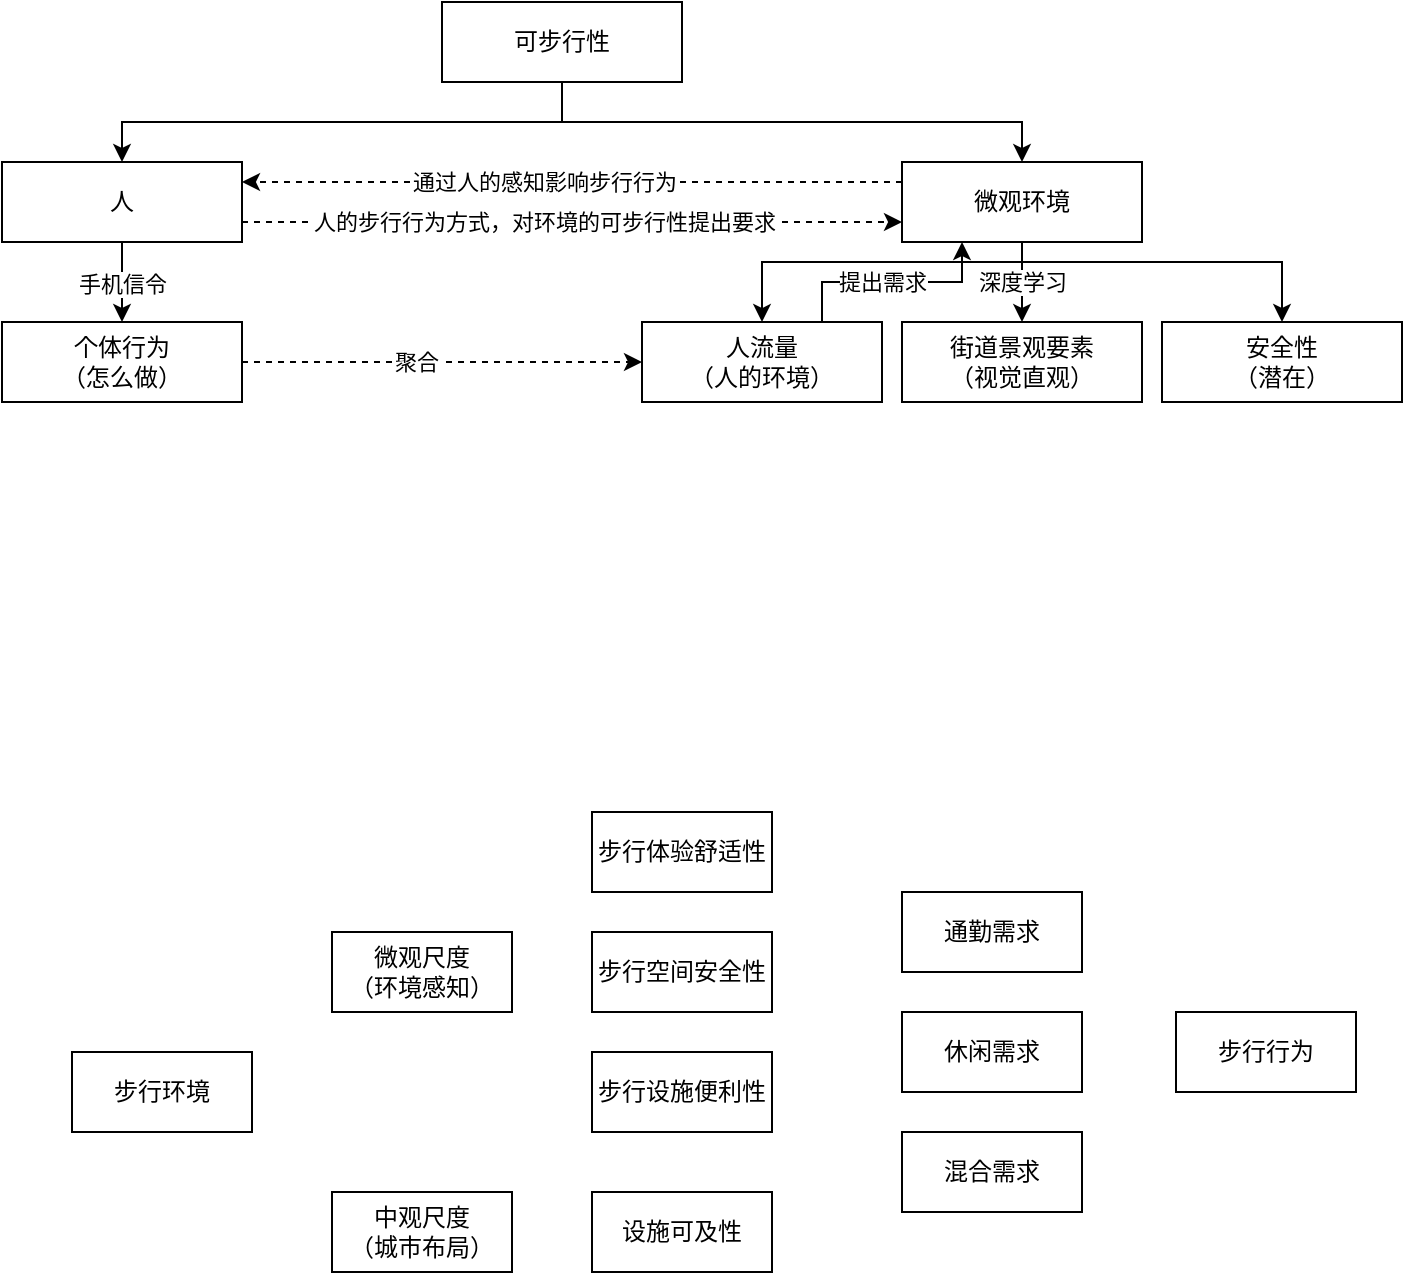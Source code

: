 <mxfile scale="3" border="0">
    <diagram id="pgQdjB_6MxnpP5sJi2TO" name="第二版（无眼动）">
        <mxGraphModel dx="1244" dy="864" grid="1" gridSize="10" guides="1" tooltips="1" connect="1" arrows="1" fold="1" page="1" pageScale="1" pageWidth="827" pageHeight="1169" math="0" shadow="0">
            <root>
                <mxCell id="ZwjYzD3s6c7qJhuftIQX-0"/>
                <mxCell id="ZwjYzD3s6c7qJhuftIQX-1" parent="ZwjYzD3s6c7qJhuftIQX-0"/>
                <mxCell id="aRVHxngxUKxycN7JN3Qj-0" style="edgeStyle=orthogonalEdgeStyle;html=1;exitX=0.5;exitY=1;exitDx=0;exitDy=0;entryX=0.5;entryY=0;entryDx=0;entryDy=0;rounded=0;" parent="ZwjYzD3s6c7qJhuftIQX-1" source="aRVHxngxUKxycN7JN3Qj-2" target="aRVHxngxUKxycN7JN3Qj-9" edge="1">
                    <mxGeometry relative="1" as="geometry"/>
                </mxCell>
                <mxCell id="aRVHxngxUKxycN7JN3Qj-1" style="edgeStyle=orthogonalEdgeStyle;html=1;exitX=0.5;exitY=1;exitDx=0;exitDy=0;entryX=0.5;entryY=0;entryDx=0;entryDy=0;rounded=0;" parent="ZwjYzD3s6c7qJhuftIQX-1" source="aRVHxngxUKxycN7JN3Qj-2" target="aRVHxngxUKxycN7JN3Qj-16" edge="1">
                    <mxGeometry relative="1" as="geometry"/>
                </mxCell>
                <mxCell id="aRVHxngxUKxycN7JN3Qj-2" value="可步行性" style="rounded=0;whiteSpace=wrap;html=1;" parent="ZwjYzD3s6c7qJhuftIQX-1" vertex="1">
                    <mxGeometry x="270" y="70" width="120" height="40" as="geometry"/>
                </mxCell>
                <mxCell id="aRVHxngxUKxycN7JN3Qj-3" style="edgeStyle=orthogonalEdgeStyle;html=1;exitX=0.5;exitY=1;exitDx=0;exitDy=0;entryX=0.5;entryY=0;entryDx=0;entryDy=0;rounded=0;" parent="ZwjYzD3s6c7qJhuftIQX-1" source="aRVHxngxUKxycN7JN3Qj-9" target="aRVHxngxUKxycN7JN3Qj-22" edge="1">
                    <mxGeometry relative="1" as="geometry"/>
                </mxCell>
                <mxCell id="aRVHxngxUKxycN7JN3Qj-4" value="手机信令" style="edgeLabel;html=1;align=center;verticalAlign=middle;resizable=0;points=[];" parent="aRVHxngxUKxycN7JN3Qj-3" vertex="1" connectable="0">
                    <mxGeometry x="0.322" y="2" relative="1" as="geometry">
                        <mxPoint x="-2" y="-6" as="offset"/>
                    </mxGeometry>
                </mxCell>
                <mxCell id="aRVHxngxUKxycN7JN3Qj-7" style="edgeStyle=orthogonalEdgeStyle;rounded=0;html=1;exitX=1;exitY=0.75;exitDx=0;exitDy=0;entryX=0;entryY=0.75;entryDx=0;entryDy=0;dashed=1;" parent="ZwjYzD3s6c7qJhuftIQX-1" source="aRVHxngxUKxycN7JN3Qj-9" target="aRVHxngxUKxycN7JN3Qj-16" edge="1">
                    <mxGeometry relative="1" as="geometry"/>
                </mxCell>
                <mxCell id="aRVHxngxUKxycN7JN3Qj-8" value="人的步行行为方式，对环境的可步行性提出要求" style="edgeLabel;html=1;align=center;verticalAlign=middle;resizable=0;points=[];" parent="aRVHxngxUKxycN7JN3Qj-7" vertex="1" connectable="0">
                    <mxGeometry x="-0.258" relative="1" as="geometry">
                        <mxPoint x="28" as="offset"/>
                    </mxGeometry>
                </mxCell>
                <mxCell id="aRVHxngxUKxycN7JN3Qj-9" value="人" style="rounded=0;whiteSpace=wrap;html=1;" parent="ZwjYzD3s6c7qJhuftIQX-1" vertex="1">
                    <mxGeometry x="50" y="150" width="120" height="40" as="geometry"/>
                </mxCell>
                <mxCell id="aRVHxngxUKxycN7JN3Qj-10" style="edgeStyle=orthogonalEdgeStyle;rounded=0;html=1;exitX=0;exitY=0.25;exitDx=0;exitDy=0;dashed=1;entryX=1;entryY=0.25;entryDx=0;entryDy=0;" parent="ZwjYzD3s6c7qJhuftIQX-1" source="aRVHxngxUKxycN7JN3Qj-16" target="aRVHxngxUKxycN7JN3Qj-9" edge="1">
                    <mxGeometry relative="1" as="geometry">
                        <Array as="points">
                            <mxPoint x="490" y="160"/>
                            <mxPoint x="490" y="160"/>
                        </Array>
                    </mxGeometry>
                </mxCell>
                <mxCell id="aRVHxngxUKxycN7JN3Qj-11" value="通过人的感知影响步行行为" style="edgeLabel;html=1;align=center;verticalAlign=middle;resizable=0;points=[];" parent="aRVHxngxUKxycN7JN3Qj-10" vertex="1" connectable="0">
                    <mxGeometry x="0.075" y="1" relative="1" as="geometry">
                        <mxPoint x="-2" y="-1" as="offset"/>
                    </mxGeometry>
                </mxCell>
                <mxCell id="aRVHxngxUKxycN7JN3Qj-12" style="edgeStyle=orthogonalEdgeStyle;rounded=0;html=1;exitX=0.5;exitY=1;exitDx=0;exitDy=0;entryX=0.5;entryY=0;entryDx=0;entryDy=0;" parent="ZwjYzD3s6c7qJhuftIQX-1" source="aRVHxngxUKxycN7JN3Qj-16" target="aRVHxngxUKxycN7JN3Qj-25" edge="1">
                    <mxGeometry relative="1" as="geometry">
                        <Array as="points">
                            <mxPoint x="560" y="200"/>
                            <mxPoint x="430" y="200"/>
                        </Array>
                    </mxGeometry>
                </mxCell>
                <mxCell id="aRVHxngxUKxycN7JN3Qj-13" style="edgeStyle=orthogonalEdgeStyle;rounded=0;html=1;exitX=0.5;exitY=1;exitDx=0;exitDy=0;entryX=0.5;entryY=0;entryDx=0;entryDy=0;" parent="ZwjYzD3s6c7qJhuftIQX-1" source="aRVHxngxUKxycN7JN3Qj-16" target="aRVHxngxUKxycN7JN3Qj-26" edge="1">
                    <mxGeometry relative="1" as="geometry">
                        <Array as="points">
                            <mxPoint x="560" y="210"/>
                            <mxPoint x="560" y="210"/>
                        </Array>
                    </mxGeometry>
                </mxCell>
                <mxCell id="aRVHxngxUKxycN7JN3Qj-14" value="深度学习" style="edgeLabel;html=1;align=center;verticalAlign=middle;resizable=0;points=[];" parent="aRVHxngxUKxycN7JN3Qj-13" vertex="1" connectable="0">
                    <mxGeometry x="-0.262" relative="1" as="geometry">
                        <mxPoint y="5" as="offset"/>
                    </mxGeometry>
                </mxCell>
                <mxCell id="aRVHxngxUKxycN7JN3Qj-15" style="edgeStyle=orthogonalEdgeStyle;rounded=0;html=1;exitX=0.5;exitY=1;exitDx=0;exitDy=0;entryX=0.5;entryY=0;entryDx=0;entryDy=0;" parent="ZwjYzD3s6c7qJhuftIQX-1" source="aRVHxngxUKxycN7JN3Qj-16" target="aRVHxngxUKxycN7JN3Qj-27" edge="1">
                    <mxGeometry relative="1" as="geometry">
                        <Array as="points">
                            <mxPoint x="560" y="200"/>
                            <mxPoint x="690" y="200"/>
                        </Array>
                    </mxGeometry>
                </mxCell>
                <mxCell id="aRVHxngxUKxycN7JN3Qj-16" value="微观环境" style="rounded=0;whiteSpace=wrap;html=1;" parent="ZwjYzD3s6c7qJhuftIQX-1" vertex="1">
                    <mxGeometry x="500" y="150" width="120" height="40" as="geometry"/>
                </mxCell>
                <mxCell id="aRVHxngxUKxycN7JN3Qj-20" style="edgeStyle=orthogonalEdgeStyle;html=1;exitX=1;exitY=0.5;exitDx=0;exitDy=0;entryX=0;entryY=0.5;entryDx=0;entryDy=0;dashed=1;" parent="ZwjYzD3s6c7qJhuftIQX-1" source="aRVHxngxUKxycN7JN3Qj-22" target="aRVHxngxUKxycN7JN3Qj-25" edge="1">
                    <mxGeometry relative="1" as="geometry"/>
                </mxCell>
                <mxCell id="aRVHxngxUKxycN7JN3Qj-21" value="聚合" style="edgeLabel;html=1;align=center;verticalAlign=middle;resizable=0;points=[];" parent="aRVHxngxUKxycN7JN3Qj-20" vertex="1" connectable="0">
                    <mxGeometry x="-0.256" y="-1" relative="1" as="geometry">
                        <mxPoint x="12" y="-1" as="offset"/>
                    </mxGeometry>
                </mxCell>
                <mxCell id="aRVHxngxUKxycN7JN3Qj-22" value="个体行为&lt;br&gt;（怎么做）" style="rounded=0;whiteSpace=wrap;html=1;" parent="ZwjYzD3s6c7qJhuftIQX-1" vertex="1">
                    <mxGeometry x="50" y="230" width="120" height="40" as="geometry"/>
                </mxCell>
                <mxCell id="aRVHxngxUKxycN7JN3Qj-23" style="edgeStyle=orthogonalEdgeStyle;rounded=0;html=1;exitX=0.75;exitY=0;exitDx=0;exitDy=0;entryX=0.25;entryY=1;entryDx=0;entryDy=0;" parent="ZwjYzD3s6c7qJhuftIQX-1" source="aRVHxngxUKxycN7JN3Qj-25" target="aRVHxngxUKxycN7JN3Qj-16" edge="1">
                    <mxGeometry relative="1" as="geometry">
                        <Array as="points">
                            <mxPoint x="460" y="210"/>
                            <mxPoint x="530" y="210"/>
                        </Array>
                    </mxGeometry>
                </mxCell>
                <mxCell id="aRVHxngxUKxycN7JN3Qj-24" value="提出需求" style="edgeLabel;html=1;align=center;verticalAlign=middle;resizable=0;points=[];" parent="aRVHxngxUKxycN7JN3Qj-23" vertex="1" connectable="0">
                    <mxGeometry x="-0.264" y="1" relative="1" as="geometry">
                        <mxPoint x="9" y="1" as="offset"/>
                    </mxGeometry>
                </mxCell>
                <mxCell id="aRVHxngxUKxycN7JN3Qj-25" value="人流量&lt;br&gt;（人的环境）" style="rounded=0;whiteSpace=wrap;html=1;" parent="ZwjYzD3s6c7qJhuftIQX-1" vertex="1">
                    <mxGeometry x="370" y="230" width="120" height="40" as="geometry"/>
                </mxCell>
                <mxCell id="aRVHxngxUKxycN7JN3Qj-26" value="街道景观要素&lt;br&gt;（视觉直观）" style="rounded=0;whiteSpace=wrap;html=1;" parent="ZwjYzD3s6c7qJhuftIQX-1" vertex="1">
                    <mxGeometry x="500" y="230" width="120" height="40" as="geometry"/>
                </mxCell>
                <mxCell id="aRVHxngxUKxycN7JN3Qj-27" value="安全性&lt;br&gt;（潜在）" style="rounded=0;whiteSpace=wrap;html=1;" parent="ZwjYzD3s6c7qJhuftIQX-1" vertex="1">
                    <mxGeometry x="630" y="230" width="120" height="40" as="geometry"/>
                </mxCell>
                <mxCell id="aRVHxngxUKxycN7JN3Qj-28" value="步行环境" style="rounded=0;whiteSpace=wrap;html=1;" parent="ZwjYzD3s6c7qJhuftIQX-1" vertex="1">
                    <mxGeometry x="85" y="595" width="90" height="40" as="geometry"/>
                </mxCell>
                <mxCell id="aRVHxngxUKxycN7JN3Qj-29" value="微观尺度&lt;br&gt;（环境感知）" style="rounded=0;whiteSpace=wrap;html=1;" parent="ZwjYzD3s6c7qJhuftIQX-1" vertex="1">
                    <mxGeometry x="215" y="535" width="90" height="40" as="geometry"/>
                </mxCell>
                <mxCell id="aRVHxngxUKxycN7JN3Qj-30" value="中观尺度&lt;br&gt;（城市布局）" style="rounded=0;whiteSpace=wrap;html=1;" parent="ZwjYzD3s6c7qJhuftIQX-1" vertex="1">
                    <mxGeometry x="215" y="665" width="90" height="40" as="geometry"/>
                </mxCell>
                <mxCell id="aRVHxngxUKxycN7JN3Qj-33" value="设施可及性" style="rounded=0;whiteSpace=wrap;html=1;" parent="ZwjYzD3s6c7qJhuftIQX-1" vertex="1">
                    <mxGeometry x="345" y="665" width="90" height="40" as="geometry"/>
                </mxCell>
                <mxCell id="aRVHxngxUKxycN7JN3Qj-34" value="步行体验舒适性" style="rounded=0;whiteSpace=wrap;html=1;" parent="ZwjYzD3s6c7qJhuftIQX-1" vertex="1">
                    <mxGeometry x="345" y="475" width="90" height="40" as="geometry"/>
                </mxCell>
                <mxCell id="aRVHxngxUKxycN7JN3Qj-35" value="步行空间安全性" style="rounded=0;whiteSpace=wrap;html=1;" parent="ZwjYzD3s6c7qJhuftIQX-1" vertex="1">
                    <mxGeometry x="345" y="535" width="90" height="40" as="geometry"/>
                </mxCell>
                <mxCell id="aRVHxngxUKxycN7JN3Qj-36" value="步行设施便利性" style="rounded=0;whiteSpace=wrap;html=1;" parent="ZwjYzD3s6c7qJhuftIQX-1" vertex="1">
                    <mxGeometry x="345" y="595" width="90" height="40" as="geometry"/>
                </mxCell>
                <mxCell id="aRVHxngxUKxycN7JN3Qj-37" value="步行行为" style="rounded=0;whiteSpace=wrap;html=1;" parent="ZwjYzD3s6c7qJhuftIQX-1" vertex="1">
                    <mxGeometry x="637" y="575" width="90" height="40" as="geometry"/>
                </mxCell>
                <mxCell id="aRVHxngxUKxycN7JN3Qj-38" value="通勤需求" style="rounded=0;whiteSpace=wrap;html=1;" parent="ZwjYzD3s6c7qJhuftIQX-1" vertex="1">
                    <mxGeometry x="500" y="515" width="90" height="40" as="geometry"/>
                </mxCell>
                <mxCell id="aRVHxngxUKxycN7JN3Qj-39" value="休闲需求" style="rounded=0;whiteSpace=wrap;html=1;" parent="ZwjYzD3s6c7qJhuftIQX-1" vertex="1">
                    <mxGeometry x="500" y="575" width="90" height="40" as="geometry"/>
                </mxCell>
                <mxCell id="aRVHxngxUKxycN7JN3Qj-40" value="混合需求" style="rounded=0;whiteSpace=wrap;html=1;" parent="ZwjYzD3s6c7qJhuftIQX-1" vertex="1">
                    <mxGeometry x="500" y="635" width="90" height="40" as="geometry"/>
                </mxCell>
            </root>
        </mxGraphModel>
    </diagram>
    <diagram id="CUAv9LwTg7fQ-cYNIbQ9" name="第 1 页">
        <mxGraphModel dx="2071" dy="864" grid="1" gridSize="10" guides="1" tooltips="1" connect="1" arrows="1" fold="1" page="1" pageScale="1" pageWidth="827" pageHeight="1169" math="0" shadow="0">
            <root>
                <mxCell id="0"/>
                <mxCell id="1" parent="0"/>
                <mxCell id="12" style="edgeStyle=orthogonalEdgeStyle;html=1;exitX=0.5;exitY=1;exitDx=0;exitDy=0;entryX=0.5;entryY=0;entryDx=0;entryDy=0;rounded=0;" parent="1" source="2" target="6" edge="1">
                    <mxGeometry relative="1" as="geometry"/>
                </mxCell>
                <mxCell id="13" style="edgeStyle=orthogonalEdgeStyle;html=1;exitX=0.5;exitY=1;exitDx=0;exitDy=0;entryX=0.5;entryY=0;entryDx=0;entryDy=0;rounded=0;" parent="1" source="2" target="7" edge="1">
                    <mxGeometry relative="1" as="geometry"/>
                </mxCell>
                <mxCell id="2" value="可步行性" style="rounded=0;whiteSpace=wrap;html=1;" parent="1" vertex="1">
                    <mxGeometry x="270" y="70" width="120" height="40" as="geometry"/>
                </mxCell>
                <mxCell id="17" style="edgeStyle=orthogonalEdgeStyle;html=1;exitX=0.5;exitY=1;exitDx=0;exitDy=0;entryX=0.5;entryY=0;entryDx=0;entryDy=0;rounded=0;" parent="1" source="6" target="11" edge="1">
                    <mxGeometry relative="1" as="geometry"/>
                </mxCell>
                <mxCell id="21" value="手机信令" style="edgeLabel;html=1;align=center;verticalAlign=middle;resizable=0;points=[];" parent="17" vertex="1" connectable="0">
                    <mxGeometry x="0.322" y="2" relative="1" as="geometry">
                        <mxPoint x="-19" as="offset"/>
                    </mxGeometry>
                </mxCell>
                <mxCell id="18" style="edgeStyle=orthogonalEdgeStyle;html=1;exitX=0.5;exitY=1;exitDx=0;exitDy=0;entryX=0.5;entryY=0;entryDx=0;entryDy=0;rounded=0;" parent="1" source="6" target="10" edge="1">
                    <mxGeometry relative="1" as="geometry"/>
                </mxCell>
                <mxCell id="20" value="眼动" style="edgeLabel;html=1;align=center;verticalAlign=middle;resizable=0;points=[];" parent="18" vertex="1" connectable="0">
                    <mxGeometry x="0.208" y="-2" relative="1" as="geometry">
                        <mxPoint x="13" as="offset"/>
                    </mxGeometry>
                </mxCell>
                <mxCell id="24" style="edgeStyle=orthogonalEdgeStyle;rounded=0;html=1;exitX=1;exitY=0.75;exitDx=0;exitDy=0;entryX=0;entryY=0.75;entryDx=0;entryDy=0;dashed=1;" parent="1" source="6" target="7" edge="1">
                    <mxGeometry relative="1" as="geometry"/>
                </mxCell>
                <mxCell id="25" value="人的步行行为方式，对环境的可步行性提出要求" style="edgeLabel;html=1;align=center;verticalAlign=middle;resizable=0;points=[];" parent="24" vertex="1" connectable="0">
                    <mxGeometry x="-0.258" relative="1" as="geometry">
                        <mxPoint x="28" as="offset"/>
                    </mxGeometry>
                </mxCell>
                <mxCell id="6" value="人" style="rounded=0;whiteSpace=wrap;html=1;" parent="1" vertex="1">
                    <mxGeometry x="50" y="150" width="120" height="40" as="geometry"/>
                </mxCell>
                <mxCell id="22" style="edgeStyle=orthogonalEdgeStyle;rounded=0;html=1;exitX=0;exitY=0.25;exitDx=0;exitDy=0;dashed=1;entryX=1;entryY=0.25;entryDx=0;entryDy=0;" parent="1" source="7" target="6" edge="1">
                    <mxGeometry relative="1" as="geometry">
                        <Array as="points">
                            <mxPoint x="490" y="160"/>
                            <mxPoint x="490" y="160"/>
                        </Array>
                    </mxGeometry>
                </mxCell>
                <mxCell id="23" value="通过人的感知影响步行行为" style="edgeLabel;html=1;align=center;verticalAlign=middle;resizable=0;points=[];" parent="22" vertex="1" connectable="0">
                    <mxGeometry x="0.075" y="1" relative="1" as="geometry">
                        <mxPoint x="-2" y="-1" as="offset"/>
                    </mxGeometry>
                </mxCell>
                <mxCell id="29" style="edgeStyle=orthogonalEdgeStyle;rounded=0;html=1;exitX=0.5;exitY=1;exitDx=0;exitDy=0;entryX=0.5;entryY=0;entryDx=0;entryDy=0;" parent="1" source="7" target="14" edge="1">
                    <mxGeometry relative="1" as="geometry">
                        <Array as="points">
                            <mxPoint x="560" y="200"/>
                            <mxPoint x="430" y="200"/>
                        </Array>
                    </mxGeometry>
                </mxCell>
                <mxCell id="30" style="edgeStyle=orthogonalEdgeStyle;rounded=0;html=1;exitX=0.5;exitY=1;exitDx=0;exitDy=0;entryX=0.5;entryY=0;entryDx=0;entryDy=0;" parent="1" source="7" target="26" edge="1">
                    <mxGeometry relative="1" as="geometry">
                        <Array as="points">
                            <mxPoint x="560" y="210"/>
                            <mxPoint x="560" y="210"/>
                        </Array>
                    </mxGeometry>
                </mxCell>
                <mxCell id="36" value="深度学习" style="edgeLabel;html=1;align=center;verticalAlign=middle;resizable=0;points=[];" parent="30" vertex="1" connectable="0">
                    <mxGeometry x="-0.262" relative="1" as="geometry">
                        <mxPoint y="5" as="offset"/>
                    </mxGeometry>
                </mxCell>
                <mxCell id="31" style="edgeStyle=orthogonalEdgeStyle;rounded=0;html=1;exitX=0.5;exitY=1;exitDx=0;exitDy=0;entryX=0.5;entryY=0;entryDx=0;entryDy=0;" parent="1" source="7" target="27" edge="1">
                    <mxGeometry relative="1" as="geometry">
                        <Array as="points">
                            <mxPoint x="560" y="200"/>
                            <mxPoint x="690" y="200"/>
                        </Array>
                    </mxGeometry>
                </mxCell>
                <mxCell id="7" value="步行环境" style="rounded=0;whiteSpace=wrap;html=1;" parent="1" vertex="1">
                    <mxGeometry x="500" y="150" width="120" height="40" as="geometry"/>
                </mxCell>
                <mxCell id="34" style="edgeStyle=orthogonalEdgeStyle;rounded=0;html=1;exitX=0.5;exitY=1;exitDx=0;exitDy=0;entryX=0.5;entryY=1;entryDx=0;entryDy=0;" parent="1" source="10" target="26" edge="1">
                    <mxGeometry relative="1" as="geometry">
                        <Array as="points">
                            <mxPoint x="40" y="290"/>
                            <mxPoint x="560" y="290"/>
                        </Array>
                    </mxGeometry>
                </mxCell>
                <mxCell id="35" value="直接感知" style="edgeLabel;html=1;align=center;verticalAlign=middle;resizable=0;points=[];" parent="34" vertex="1" connectable="0">
                    <mxGeometry x="0.066" y="-1" relative="1" as="geometry">
                        <mxPoint x="-29" y="-1" as="offset"/>
                    </mxGeometry>
                </mxCell>
                <mxCell id="10" value="主观感知&lt;br&gt;（怎么认为）" style="rounded=0;whiteSpace=wrap;html=1;" parent="1" vertex="1">
                    <mxGeometry x="-20" y="230" width="120" height="40" as="geometry"/>
                </mxCell>
                <mxCell id="15" style="edgeStyle=orthogonalEdgeStyle;html=1;exitX=1;exitY=0.5;exitDx=0;exitDy=0;entryX=0;entryY=0.5;entryDx=0;entryDy=0;dashed=1;" parent="1" source="11" target="14" edge="1">
                    <mxGeometry relative="1" as="geometry"/>
                </mxCell>
                <mxCell id="16" value="聚合" style="edgeLabel;html=1;align=center;verticalAlign=middle;resizable=0;points=[];" parent="15" vertex="1" connectable="0">
                    <mxGeometry x="-0.256" y="-1" relative="1" as="geometry">
                        <mxPoint x="12" y="-1" as="offset"/>
                    </mxGeometry>
                </mxCell>
                <mxCell id="11" value="个体行为&lt;br&gt;（怎么做）" style="rounded=0;whiteSpace=wrap;html=1;" parent="1" vertex="1">
                    <mxGeometry x="120" y="230" width="120" height="40" as="geometry"/>
                </mxCell>
                <mxCell id="37" style="edgeStyle=orthogonalEdgeStyle;rounded=0;html=1;exitX=0.75;exitY=0;exitDx=0;exitDy=0;entryX=0.25;entryY=1;entryDx=0;entryDy=0;" parent="1" source="14" target="7" edge="1">
                    <mxGeometry relative="1" as="geometry">
                        <Array as="points">
                            <mxPoint x="460" y="210"/>
                            <mxPoint x="530" y="210"/>
                        </Array>
                    </mxGeometry>
                </mxCell>
                <mxCell id="38" value="提出需求" style="edgeLabel;html=1;align=center;verticalAlign=middle;resizable=0;points=[];" parent="37" vertex="1" connectable="0">
                    <mxGeometry x="-0.264" y="1" relative="1" as="geometry">
                        <mxPoint x="9" y="1" as="offset"/>
                    </mxGeometry>
                </mxCell>
                <mxCell id="14" value="人流量&lt;br&gt;（人的环境）" style="rounded=0;whiteSpace=wrap;html=1;" parent="1" vertex="1">
                    <mxGeometry x="370" y="230" width="120" height="40" as="geometry"/>
                </mxCell>
                <mxCell id="26" value="街道景观要素&lt;br&gt;（视觉直观）" style="rounded=0;whiteSpace=wrap;html=1;" parent="1" vertex="1">
                    <mxGeometry x="500" y="230" width="120" height="40" as="geometry"/>
                </mxCell>
                <mxCell id="27" value="安全性&lt;br&gt;（潜在）" style="rounded=0;whiteSpace=wrap;html=1;" parent="1" vertex="1">
                    <mxGeometry x="630" y="230" width="120" height="40" as="geometry"/>
                </mxCell>
            </root>
        </mxGraphModel>
    </diagram>
    <diagram id="ZuibGFhvCAY-U9Gx2UY-" name="第 2 页">
        <mxGraphModel dx="1244" dy="864" grid="1" gridSize="10" guides="1" tooltips="1" connect="1" arrows="1" fold="1" page="1" pageScale="1" pageWidth="827" pageHeight="1169" math="0" shadow="0">
            <root>
                <mxCell id="Fi6f9W1bjjePUpAKexxf-0"/>
                <mxCell id="Fi6f9W1bjjePUpAKexxf-1" parent="Fi6f9W1bjjePUpAKexxf-0"/>
                <mxCell id="Fi6f9W1bjjePUpAKexxf-2" value="步行行为模式" style="rounded=0;whiteSpace=wrap;html=1;" parent="Fi6f9W1bjjePUpAKexxf-1" vertex="1">
                    <mxGeometry x="390" y="250" width="100" height="40" as="geometry"/>
                </mxCell>
                <mxCell id="Fi6f9W1bjjePUpAKexxf-4" style="edgeStyle=none;html=1;exitX=1;exitY=0.5;exitDx=0;exitDy=0;" parent="Fi6f9W1bjjePUpAKexxf-1" source="Fi6f9W1bjjePUpAKexxf-3" target="Fi6f9W1bjjePUpAKexxf-2" edge="1">
                    <mxGeometry relative="1" as="geometry"/>
                </mxCell>
                <mxCell id="Fi6f9W1bjjePUpAKexxf-3" value="街道可步行性" style="rounded=0;whiteSpace=wrap;html=1;" parent="Fi6f9W1bjjePUpAKexxf-1" vertex="1">
                    <mxGeometry x="240" y="250" width="100" height="40" as="geometry"/>
                </mxCell>
                <mxCell id="Fi6f9W1bjjePUpAKexxf-12" style="edgeStyle=orthogonalEdgeStyle;html=1;exitX=1;exitY=0.5;exitDx=0;exitDy=0;entryX=0;entryY=0.5;entryDx=0;entryDy=0;rounded=0;" parent="Fi6f9W1bjjePUpAKexxf-1" source="Fi6f9W1bjjePUpAKexxf-5" target="Fi6f9W1bjjePUpAKexxf-3" edge="1">
                    <mxGeometry relative="1" as="geometry"/>
                </mxCell>
                <mxCell id="Fi6f9W1bjjePUpAKexxf-5" value="可及性" style="rounded=0;whiteSpace=wrap;html=1;" parent="Fi6f9W1bjjePUpAKexxf-1" vertex="1">
                    <mxGeometry x="60" y="130" width="100" height="40" as="geometry"/>
                </mxCell>
                <mxCell id="Fi6f9W1bjjePUpAKexxf-13" style="edgeStyle=orthogonalEdgeStyle;rounded=0;html=1;exitX=1;exitY=0.5;exitDx=0;exitDy=0;entryX=0;entryY=0.5;entryDx=0;entryDy=0;" parent="Fi6f9W1bjjePUpAKexxf-1" source="Fi6f9W1bjjePUpAKexxf-6" target="Fi6f9W1bjjePUpAKexxf-3" edge="1">
                    <mxGeometry relative="1" as="geometry">
                        <mxPoint x="220" y="270" as="targetPoint"/>
                    </mxGeometry>
                </mxCell>
                <mxCell id="Fi6f9W1bjjePUpAKexxf-6" value="舒适性" style="rounded=0;whiteSpace=wrap;html=1;" parent="Fi6f9W1bjjePUpAKexxf-1" vertex="1">
                    <mxGeometry x="60" y="250" width="100" height="40" as="geometry"/>
                </mxCell>
                <mxCell id="Fi6f9W1bjjePUpAKexxf-15" style="edgeStyle=orthogonalEdgeStyle;rounded=0;html=1;exitX=1;exitY=0.5;exitDx=0;exitDy=0;entryX=0;entryY=0.5;entryDx=0;entryDy=0;" parent="Fi6f9W1bjjePUpAKexxf-1" source="Fi6f9W1bjjePUpAKexxf-8" target="Fi6f9W1bjjePUpAKexxf-3" edge="1">
                    <mxGeometry relative="1" as="geometry"/>
                </mxCell>
                <mxCell id="Fi6f9W1bjjePUpAKexxf-8" value="安全性" style="rounded=0;whiteSpace=wrap;html=1;" parent="Fi6f9W1bjjePUpAKexxf-1" vertex="1">
                    <mxGeometry x="60" y="370" width="100" height="40" as="geometry"/>
                </mxCell>
            </root>
        </mxGraphModel>
    </diagram>
</mxfile>